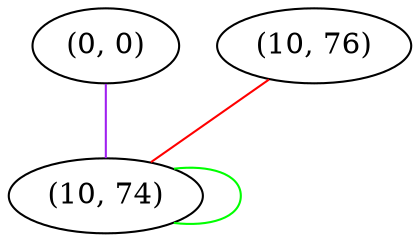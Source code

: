 graph "" {
"(0, 0)";
"(10, 76)";
"(10, 74)";
"(0, 0)" -- "(10, 74)"  [color=purple, key=0, weight=4];
"(10, 76)" -- "(10, 74)"  [color=red, key=0, weight=1];
"(10, 74)" -- "(10, 74)"  [color=green, key=0, weight=2];
}
